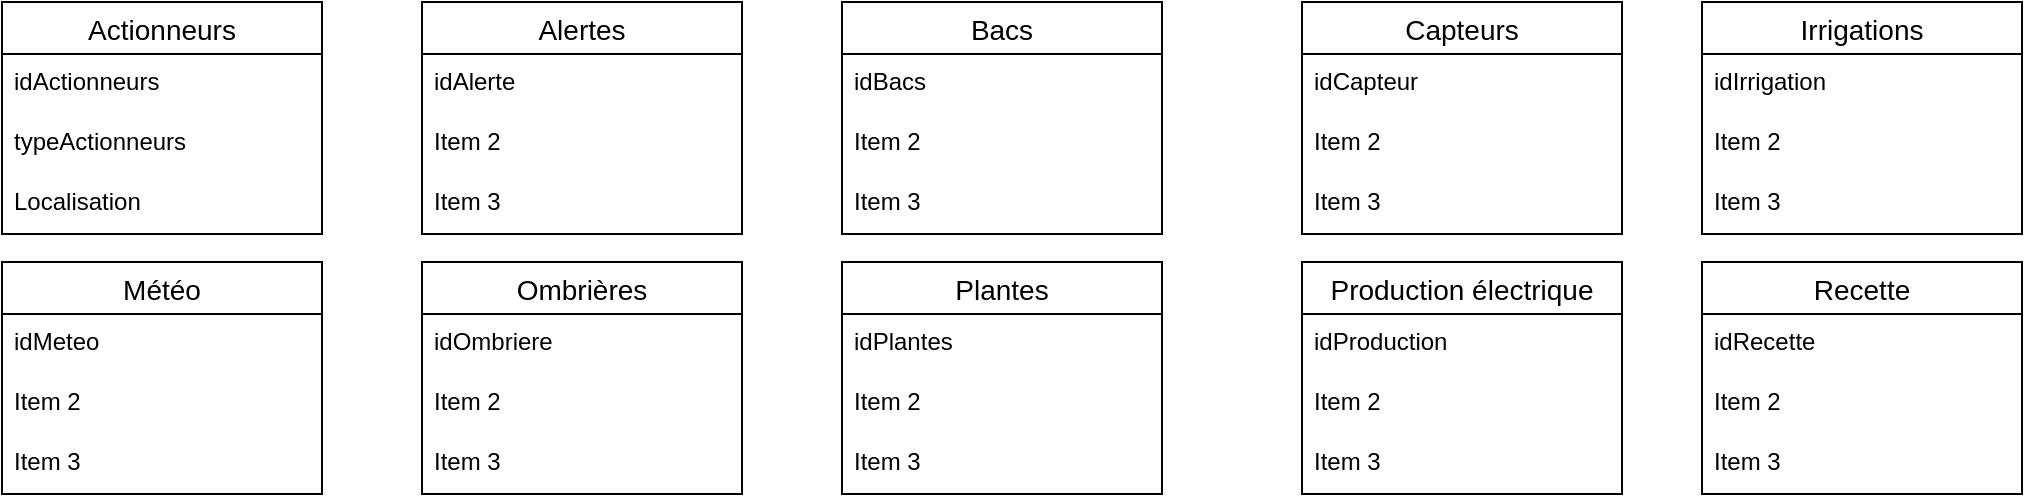 <mxfile version="26.0.16">
  <diagram name="Page-1" id="M62_B9DQFNkbuqi8rux8">
    <mxGraphModel dx="1838" dy="1021" grid="1" gridSize="10" guides="1" tooltips="1" connect="1" arrows="1" fold="1" page="0" pageScale="1" pageWidth="1169" pageHeight="1654" math="0" shadow="0">
      <root>
        <mxCell id="0" />
        <mxCell id="1" parent="0" />
        <mxCell id="Dk_Nd7e2jW0nfiN2vG6z-1" value="Actionneurs" style="swimlane;fontStyle=0;childLayout=stackLayout;horizontal=1;startSize=26;horizontalStack=0;resizeParent=1;resizeParentMax=0;resizeLast=0;collapsible=1;marginBottom=0;align=center;fontSize=14;movable=1;resizable=1;rotatable=1;deletable=1;editable=1;locked=0;connectable=1;" vertex="1" parent="1">
          <mxGeometry x="30" y="40" width="160" height="116" as="geometry" />
        </mxCell>
        <mxCell id="Dk_Nd7e2jW0nfiN2vG6z-2" value="idActionneurs" style="text;strokeColor=none;fillColor=none;spacingLeft=4;spacingRight=4;overflow=hidden;rotatable=0;points=[[0,0.5],[1,0.5]];portConstraint=eastwest;fontSize=12;whiteSpace=wrap;html=1;" vertex="1" parent="Dk_Nd7e2jW0nfiN2vG6z-1">
          <mxGeometry y="26" width="160" height="30" as="geometry" />
        </mxCell>
        <mxCell id="Dk_Nd7e2jW0nfiN2vG6z-3" value="typeActionneurs" style="text;strokeColor=none;fillColor=none;spacingLeft=4;spacingRight=4;overflow=hidden;rotatable=0;points=[[0,0.5],[1,0.5]];portConstraint=eastwest;fontSize=12;whiteSpace=wrap;html=1;" vertex="1" parent="Dk_Nd7e2jW0nfiN2vG6z-1">
          <mxGeometry y="56" width="160" height="30" as="geometry" />
        </mxCell>
        <mxCell id="Dk_Nd7e2jW0nfiN2vG6z-4" value="Localisation" style="text;strokeColor=none;fillColor=none;spacingLeft=4;spacingRight=4;overflow=hidden;rotatable=0;points=[[0,0.5],[1,0.5]];portConstraint=eastwest;fontSize=12;whiteSpace=wrap;html=1;" vertex="1" parent="Dk_Nd7e2jW0nfiN2vG6z-1">
          <mxGeometry y="86" width="160" height="30" as="geometry" />
        </mxCell>
        <mxCell id="Dk_Nd7e2jW0nfiN2vG6z-5" value="Alertes" style="swimlane;fontStyle=0;childLayout=stackLayout;horizontal=1;startSize=26;horizontalStack=0;resizeParent=1;resizeParentMax=0;resizeLast=0;collapsible=1;marginBottom=0;align=center;fontSize=14;" vertex="1" parent="1">
          <mxGeometry x="240" y="40" width="160" height="116" as="geometry" />
        </mxCell>
        <mxCell id="Dk_Nd7e2jW0nfiN2vG6z-6" value="idAlerte" style="text;strokeColor=none;fillColor=none;spacingLeft=4;spacingRight=4;overflow=hidden;rotatable=0;points=[[0,0.5],[1,0.5]];portConstraint=eastwest;fontSize=12;whiteSpace=wrap;html=1;" vertex="1" parent="Dk_Nd7e2jW0nfiN2vG6z-5">
          <mxGeometry y="26" width="160" height="30" as="geometry" />
        </mxCell>
        <mxCell id="Dk_Nd7e2jW0nfiN2vG6z-7" value="Item 2" style="text;strokeColor=none;fillColor=none;spacingLeft=4;spacingRight=4;overflow=hidden;rotatable=0;points=[[0,0.5],[1,0.5]];portConstraint=eastwest;fontSize=12;whiteSpace=wrap;html=1;" vertex="1" parent="Dk_Nd7e2jW0nfiN2vG6z-5">
          <mxGeometry y="56" width="160" height="30" as="geometry" />
        </mxCell>
        <mxCell id="Dk_Nd7e2jW0nfiN2vG6z-8" value="Item 3" style="text;strokeColor=none;fillColor=none;spacingLeft=4;spacingRight=4;overflow=hidden;rotatable=0;points=[[0,0.5],[1,0.5]];portConstraint=eastwest;fontSize=12;whiteSpace=wrap;html=1;" vertex="1" parent="Dk_Nd7e2jW0nfiN2vG6z-5">
          <mxGeometry y="86" width="160" height="30" as="geometry" />
        </mxCell>
        <mxCell id="Dk_Nd7e2jW0nfiN2vG6z-9" value="Bacs" style="swimlane;fontStyle=0;childLayout=stackLayout;horizontal=1;startSize=26;horizontalStack=0;resizeParent=1;resizeParentMax=0;resizeLast=0;collapsible=1;marginBottom=0;align=center;fontSize=14;" vertex="1" parent="1">
          <mxGeometry x="450" y="40" width="160" height="116" as="geometry" />
        </mxCell>
        <mxCell id="Dk_Nd7e2jW0nfiN2vG6z-10" value="idBacs" style="text;strokeColor=none;fillColor=none;spacingLeft=4;spacingRight=4;overflow=hidden;rotatable=0;points=[[0,0.5],[1,0.5]];portConstraint=eastwest;fontSize=12;whiteSpace=wrap;html=1;" vertex="1" parent="Dk_Nd7e2jW0nfiN2vG6z-9">
          <mxGeometry y="26" width="160" height="30" as="geometry" />
        </mxCell>
        <mxCell id="Dk_Nd7e2jW0nfiN2vG6z-11" value="Item 2" style="text;strokeColor=none;fillColor=none;spacingLeft=4;spacingRight=4;overflow=hidden;rotatable=0;points=[[0,0.5],[1,0.5]];portConstraint=eastwest;fontSize=12;whiteSpace=wrap;html=1;" vertex="1" parent="Dk_Nd7e2jW0nfiN2vG6z-9">
          <mxGeometry y="56" width="160" height="30" as="geometry" />
        </mxCell>
        <mxCell id="Dk_Nd7e2jW0nfiN2vG6z-12" value="Item 3" style="text;strokeColor=none;fillColor=none;spacingLeft=4;spacingRight=4;overflow=hidden;rotatable=0;points=[[0,0.5],[1,0.5]];portConstraint=eastwest;fontSize=12;whiteSpace=wrap;html=1;" vertex="1" parent="Dk_Nd7e2jW0nfiN2vG6z-9">
          <mxGeometry y="86" width="160" height="30" as="geometry" />
        </mxCell>
        <mxCell id="Dk_Nd7e2jW0nfiN2vG6z-13" value="Capteurs" style="swimlane;fontStyle=0;childLayout=stackLayout;horizontal=1;startSize=26;horizontalStack=0;resizeParent=1;resizeParentMax=0;resizeLast=0;collapsible=1;marginBottom=0;align=center;fontSize=14;" vertex="1" parent="1">
          <mxGeometry x="680" y="40" width="160" height="116" as="geometry" />
        </mxCell>
        <mxCell id="Dk_Nd7e2jW0nfiN2vG6z-14" value="idCapteur" style="text;strokeColor=none;fillColor=none;spacingLeft=4;spacingRight=4;overflow=hidden;rotatable=0;points=[[0,0.5],[1,0.5]];portConstraint=eastwest;fontSize=12;whiteSpace=wrap;html=1;" vertex="1" parent="Dk_Nd7e2jW0nfiN2vG6z-13">
          <mxGeometry y="26" width="160" height="30" as="geometry" />
        </mxCell>
        <mxCell id="Dk_Nd7e2jW0nfiN2vG6z-15" value="Item 2" style="text;strokeColor=none;fillColor=none;spacingLeft=4;spacingRight=4;overflow=hidden;rotatable=0;points=[[0,0.5],[1,0.5]];portConstraint=eastwest;fontSize=12;whiteSpace=wrap;html=1;" vertex="1" parent="Dk_Nd7e2jW0nfiN2vG6z-13">
          <mxGeometry y="56" width="160" height="30" as="geometry" />
        </mxCell>
        <mxCell id="Dk_Nd7e2jW0nfiN2vG6z-16" value="Item 3" style="text;strokeColor=none;fillColor=none;spacingLeft=4;spacingRight=4;overflow=hidden;rotatable=0;points=[[0,0.5],[1,0.5]];portConstraint=eastwest;fontSize=12;whiteSpace=wrap;html=1;" vertex="1" parent="Dk_Nd7e2jW0nfiN2vG6z-13">
          <mxGeometry y="86" width="160" height="30" as="geometry" />
        </mxCell>
        <mxCell id="Dk_Nd7e2jW0nfiN2vG6z-17" value="Irrigations" style="swimlane;fontStyle=0;childLayout=stackLayout;horizontal=1;startSize=26;horizontalStack=0;resizeParent=1;resizeParentMax=0;resizeLast=0;collapsible=1;marginBottom=0;align=center;fontSize=14;" vertex="1" parent="1">
          <mxGeometry x="880" y="40" width="160" height="116" as="geometry" />
        </mxCell>
        <mxCell id="Dk_Nd7e2jW0nfiN2vG6z-18" value="idIrrigation" style="text;strokeColor=none;fillColor=none;spacingLeft=4;spacingRight=4;overflow=hidden;rotatable=0;points=[[0,0.5],[1,0.5]];portConstraint=eastwest;fontSize=12;whiteSpace=wrap;html=1;" vertex="1" parent="Dk_Nd7e2jW0nfiN2vG6z-17">
          <mxGeometry y="26" width="160" height="30" as="geometry" />
        </mxCell>
        <mxCell id="Dk_Nd7e2jW0nfiN2vG6z-19" value="Item 2" style="text;strokeColor=none;fillColor=none;spacingLeft=4;spacingRight=4;overflow=hidden;rotatable=0;points=[[0,0.5],[1,0.5]];portConstraint=eastwest;fontSize=12;whiteSpace=wrap;html=1;" vertex="1" parent="Dk_Nd7e2jW0nfiN2vG6z-17">
          <mxGeometry y="56" width="160" height="30" as="geometry" />
        </mxCell>
        <mxCell id="Dk_Nd7e2jW0nfiN2vG6z-20" value="Item 3" style="text;strokeColor=none;fillColor=none;spacingLeft=4;spacingRight=4;overflow=hidden;rotatable=0;points=[[0,0.5],[1,0.5]];portConstraint=eastwest;fontSize=12;whiteSpace=wrap;html=1;" vertex="1" parent="Dk_Nd7e2jW0nfiN2vG6z-17">
          <mxGeometry y="86" width="160" height="30" as="geometry" />
        </mxCell>
        <mxCell id="Dk_Nd7e2jW0nfiN2vG6z-21" value="Météo" style="swimlane;fontStyle=0;childLayout=stackLayout;horizontal=1;startSize=26;horizontalStack=0;resizeParent=1;resizeParentMax=0;resizeLast=0;collapsible=1;marginBottom=0;align=center;fontSize=14;" vertex="1" parent="1">
          <mxGeometry x="30" y="170" width="160" height="116" as="geometry" />
        </mxCell>
        <mxCell id="Dk_Nd7e2jW0nfiN2vG6z-22" value="idMeteo" style="text;strokeColor=none;fillColor=none;spacingLeft=4;spacingRight=4;overflow=hidden;rotatable=0;points=[[0,0.5],[1,0.5]];portConstraint=eastwest;fontSize=12;whiteSpace=wrap;html=1;" vertex="1" parent="Dk_Nd7e2jW0nfiN2vG6z-21">
          <mxGeometry y="26" width="160" height="30" as="geometry" />
        </mxCell>
        <mxCell id="Dk_Nd7e2jW0nfiN2vG6z-23" value="Item 2" style="text;strokeColor=none;fillColor=none;spacingLeft=4;spacingRight=4;overflow=hidden;rotatable=0;points=[[0,0.5],[1,0.5]];portConstraint=eastwest;fontSize=12;whiteSpace=wrap;html=1;" vertex="1" parent="Dk_Nd7e2jW0nfiN2vG6z-21">
          <mxGeometry y="56" width="160" height="30" as="geometry" />
        </mxCell>
        <mxCell id="Dk_Nd7e2jW0nfiN2vG6z-24" value="Item 3" style="text;strokeColor=none;fillColor=none;spacingLeft=4;spacingRight=4;overflow=hidden;rotatable=0;points=[[0,0.5],[1,0.5]];portConstraint=eastwest;fontSize=12;whiteSpace=wrap;html=1;" vertex="1" parent="Dk_Nd7e2jW0nfiN2vG6z-21">
          <mxGeometry y="86" width="160" height="30" as="geometry" />
        </mxCell>
        <mxCell id="Dk_Nd7e2jW0nfiN2vG6z-25" value="Ombrières" style="swimlane;fontStyle=0;childLayout=stackLayout;horizontal=1;startSize=26;horizontalStack=0;resizeParent=1;resizeParentMax=0;resizeLast=0;collapsible=1;marginBottom=0;align=center;fontSize=14;" vertex="1" parent="1">
          <mxGeometry x="240" y="170" width="160" height="116" as="geometry" />
        </mxCell>
        <mxCell id="Dk_Nd7e2jW0nfiN2vG6z-26" value="idOmbriere" style="text;strokeColor=none;fillColor=none;spacingLeft=4;spacingRight=4;overflow=hidden;rotatable=0;points=[[0,0.5],[1,0.5]];portConstraint=eastwest;fontSize=12;whiteSpace=wrap;html=1;" vertex="1" parent="Dk_Nd7e2jW0nfiN2vG6z-25">
          <mxGeometry y="26" width="160" height="30" as="geometry" />
        </mxCell>
        <mxCell id="Dk_Nd7e2jW0nfiN2vG6z-27" value="Item 2" style="text;strokeColor=none;fillColor=none;spacingLeft=4;spacingRight=4;overflow=hidden;rotatable=0;points=[[0,0.5],[1,0.5]];portConstraint=eastwest;fontSize=12;whiteSpace=wrap;html=1;" vertex="1" parent="Dk_Nd7e2jW0nfiN2vG6z-25">
          <mxGeometry y="56" width="160" height="30" as="geometry" />
        </mxCell>
        <mxCell id="Dk_Nd7e2jW0nfiN2vG6z-28" value="Item 3" style="text;strokeColor=none;fillColor=none;spacingLeft=4;spacingRight=4;overflow=hidden;rotatable=0;points=[[0,0.5],[1,0.5]];portConstraint=eastwest;fontSize=12;whiteSpace=wrap;html=1;" vertex="1" parent="Dk_Nd7e2jW0nfiN2vG6z-25">
          <mxGeometry y="86" width="160" height="30" as="geometry" />
        </mxCell>
        <mxCell id="Dk_Nd7e2jW0nfiN2vG6z-29" value="Plantes" style="swimlane;fontStyle=0;childLayout=stackLayout;horizontal=1;startSize=26;horizontalStack=0;resizeParent=1;resizeParentMax=0;resizeLast=0;collapsible=1;marginBottom=0;align=center;fontSize=14;" vertex="1" parent="1">
          <mxGeometry x="450" y="170" width="160" height="116" as="geometry" />
        </mxCell>
        <mxCell id="Dk_Nd7e2jW0nfiN2vG6z-30" value="idPlantes" style="text;strokeColor=none;fillColor=none;spacingLeft=4;spacingRight=4;overflow=hidden;rotatable=0;points=[[0,0.5],[1,0.5]];portConstraint=eastwest;fontSize=12;whiteSpace=wrap;html=1;" vertex="1" parent="Dk_Nd7e2jW0nfiN2vG6z-29">
          <mxGeometry y="26" width="160" height="30" as="geometry" />
        </mxCell>
        <mxCell id="Dk_Nd7e2jW0nfiN2vG6z-31" value="Item 2" style="text;strokeColor=none;fillColor=none;spacingLeft=4;spacingRight=4;overflow=hidden;rotatable=0;points=[[0,0.5],[1,0.5]];portConstraint=eastwest;fontSize=12;whiteSpace=wrap;html=1;" vertex="1" parent="Dk_Nd7e2jW0nfiN2vG6z-29">
          <mxGeometry y="56" width="160" height="30" as="geometry" />
        </mxCell>
        <mxCell id="Dk_Nd7e2jW0nfiN2vG6z-32" value="Item 3" style="text;strokeColor=none;fillColor=none;spacingLeft=4;spacingRight=4;overflow=hidden;rotatable=0;points=[[0,0.5],[1,0.5]];portConstraint=eastwest;fontSize=12;whiteSpace=wrap;html=1;" vertex="1" parent="Dk_Nd7e2jW0nfiN2vG6z-29">
          <mxGeometry y="86" width="160" height="30" as="geometry" />
        </mxCell>
        <mxCell id="Dk_Nd7e2jW0nfiN2vG6z-33" value="Production électrique" style="swimlane;fontStyle=0;childLayout=stackLayout;horizontal=1;startSize=26;horizontalStack=0;resizeParent=1;resizeParentMax=0;resizeLast=0;collapsible=1;marginBottom=0;align=center;fontSize=14;" vertex="1" parent="1">
          <mxGeometry x="680" y="170" width="160" height="116" as="geometry" />
        </mxCell>
        <mxCell id="Dk_Nd7e2jW0nfiN2vG6z-34" value="idProduction" style="text;strokeColor=none;fillColor=none;spacingLeft=4;spacingRight=4;overflow=hidden;rotatable=0;points=[[0,0.5],[1,0.5]];portConstraint=eastwest;fontSize=12;whiteSpace=wrap;html=1;" vertex="1" parent="Dk_Nd7e2jW0nfiN2vG6z-33">
          <mxGeometry y="26" width="160" height="30" as="geometry" />
        </mxCell>
        <mxCell id="Dk_Nd7e2jW0nfiN2vG6z-35" value="Item 2" style="text;strokeColor=none;fillColor=none;spacingLeft=4;spacingRight=4;overflow=hidden;rotatable=0;points=[[0,0.5],[1,0.5]];portConstraint=eastwest;fontSize=12;whiteSpace=wrap;html=1;" vertex="1" parent="Dk_Nd7e2jW0nfiN2vG6z-33">
          <mxGeometry y="56" width="160" height="30" as="geometry" />
        </mxCell>
        <mxCell id="Dk_Nd7e2jW0nfiN2vG6z-36" value="Item 3" style="text;strokeColor=none;fillColor=none;spacingLeft=4;spacingRight=4;overflow=hidden;rotatable=0;points=[[0,0.5],[1,0.5]];portConstraint=eastwest;fontSize=12;whiteSpace=wrap;html=1;" vertex="1" parent="Dk_Nd7e2jW0nfiN2vG6z-33">
          <mxGeometry y="86" width="160" height="30" as="geometry" />
        </mxCell>
        <mxCell id="Dk_Nd7e2jW0nfiN2vG6z-37" value="Recette" style="swimlane;fontStyle=0;childLayout=stackLayout;horizontal=1;startSize=26;horizontalStack=0;resizeParent=1;resizeParentMax=0;resizeLast=0;collapsible=1;marginBottom=0;align=center;fontSize=14;" vertex="1" parent="1">
          <mxGeometry x="880" y="170" width="160" height="116" as="geometry" />
        </mxCell>
        <mxCell id="Dk_Nd7e2jW0nfiN2vG6z-38" value="idRecette" style="text;strokeColor=none;fillColor=none;spacingLeft=4;spacingRight=4;overflow=hidden;rotatable=0;points=[[0,0.5],[1,0.5]];portConstraint=eastwest;fontSize=12;whiteSpace=wrap;html=1;" vertex="1" parent="Dk_Nd7e2jW0nfiN2vG6z-37">
          <mxGeometry y="26" width="160" height="30" as="geometry" />
        </mxCell>
        <mxCell id="Dk_Nd7e2jW0nfiN2vG6z-39" value="Item 2" style="text;strokeColor=none;fillColor=none;spacingLeft=4;spacingRight=4;overflow=hidden;rotatable=0;points=[[0,0.5],[1,0.5]];portConstraint=eastwest;fontSize=12;whiteSpace=wrap;html=1;" vertex="1" parent="Dk_Nd7e2jW0nfiN2vG6z-37">
          <mxGeometry y="56" width="160" height="30" as="geometry" />
        </mxCell>
        <mxCell id="Dk_Nd7e2jW0nfiN2vG6z-40" value="Item 3" style="text;strokeColor=none;fillColor=none;spacingLeft=4;spacingRight=4;overflow=hidden;rotatable=0;points=[[0,0.5],[1,0.5]];portConstraint=eastwest;fontSize=12;whiteSpace=wrap;html=1;" vertex="1" parent="Dk_Nd7e2jW0nfiN2vG6z-37">
          <mxGeometry y="86" width="160" height="30" as="geometry" />
        </mxCell>
      </root>
    </mxGraphModel>
  </diagram>
</mxfile>
